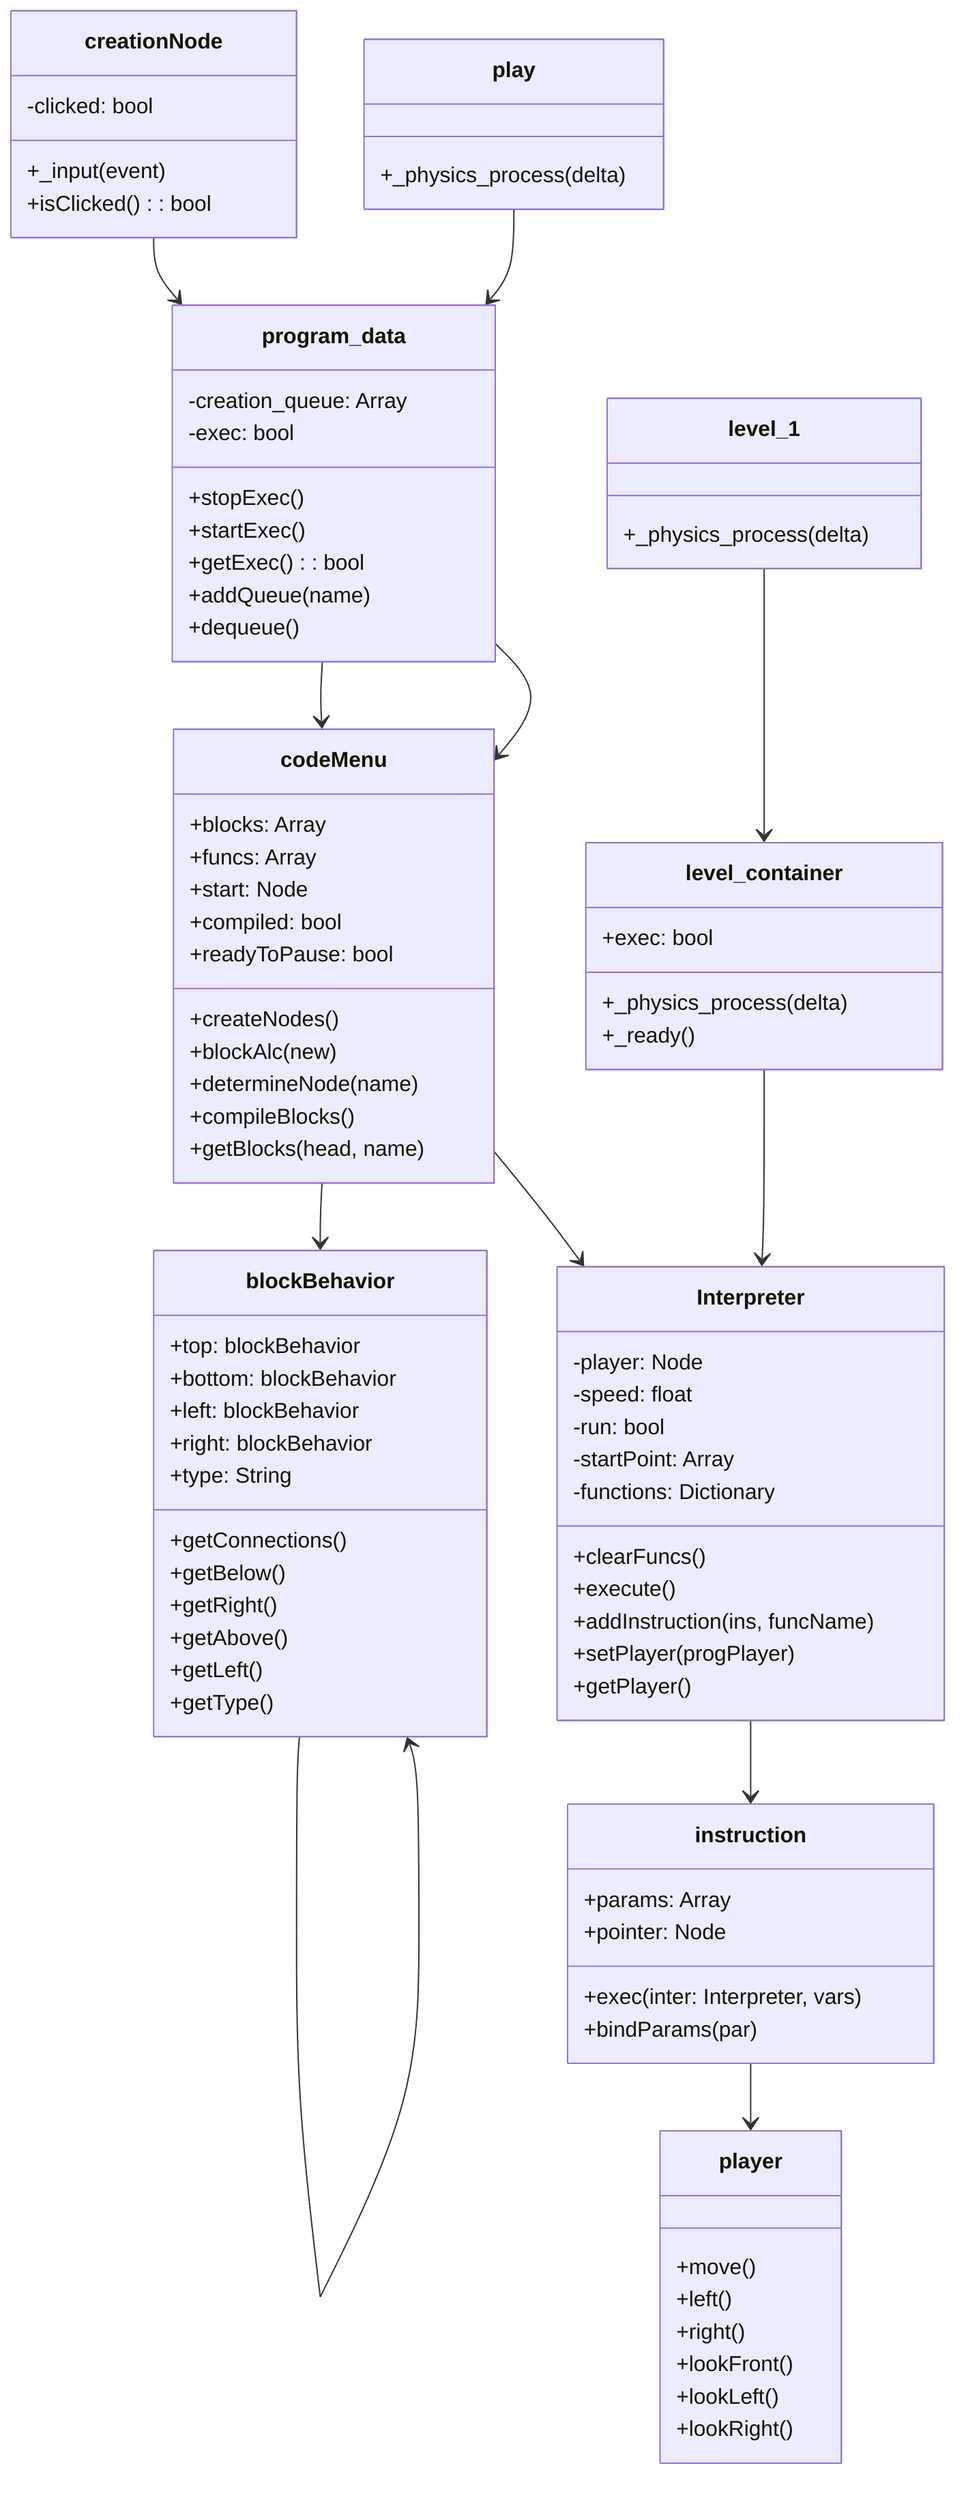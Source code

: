 classDiagram
    class program_data {
        -creation_queue: Array
        -exec: bool
        +stopExec()
        +startExec()
        +getExec(): bool
        +addQueue(name)
        +dequeue()
    }
    
    class creationNode {
        -clicked: bool
        +_input(event)
        +isClicked(): bool
    }
    
    class codeMenu {
        +blocks: Array
        +funcs: Array
        +start: Node
        +compiled: bool
        +readyToPause: bool
        +createNodes()
        +blockAlc(new)
        +determineNode(name)
        +compileBlocks()
        +getBlocks(head, name)
    }
    
    class blockBehavior {
        +top: blockBehavior
        +bottom: blockBehavior
        +left: blockBehavior
        +right: blockBehavior
        +type: String
        +getConnections()
        +getBelow()
        +getRight()
        +getAbove()
        +getLeft()
        +getType()
    }
    
    class Interpreter {
        -player: Node
        -speed: float
        -run: bool
        -startPoint: Array
        -functions: Dictionary
        +clearFuncs()
        +execute()
        +addInstruction(ins, funcName)
        +setPlayer(progPlayer)
        +getPlayer()
    }
    
    class instruction {
        +params: Array
        +pointer: Node
        +exec(inter: Interpreter, vars)
        +bindParams(par)
    }
    
    class level_1 {
        +_physics_process(delta)
    }
    
    class level_container {
        +exec: bool
        +_physics_process(delta)
        +_ready()
    }
    
    class player {
        +move()
        +left()
        +right()
        +lookFront()
        +lookLeft()
        +lookRight()
    }
    
    class play {
        +_physics_process(delta)
    }
    
    %% Compilation and Execution Flow
    creationNode --> program_data
    program_data --> codeMenu
    codeMenu --> blockBehavior
    blockBehavior --> blockBehavior
    codeMenu --> Interpreter
    Interpreter --> instruction
    instruction --> player
    play --> program_data
    program_data --> codeMenu
    level_1 --> level_container
    level_container --> Interpreter